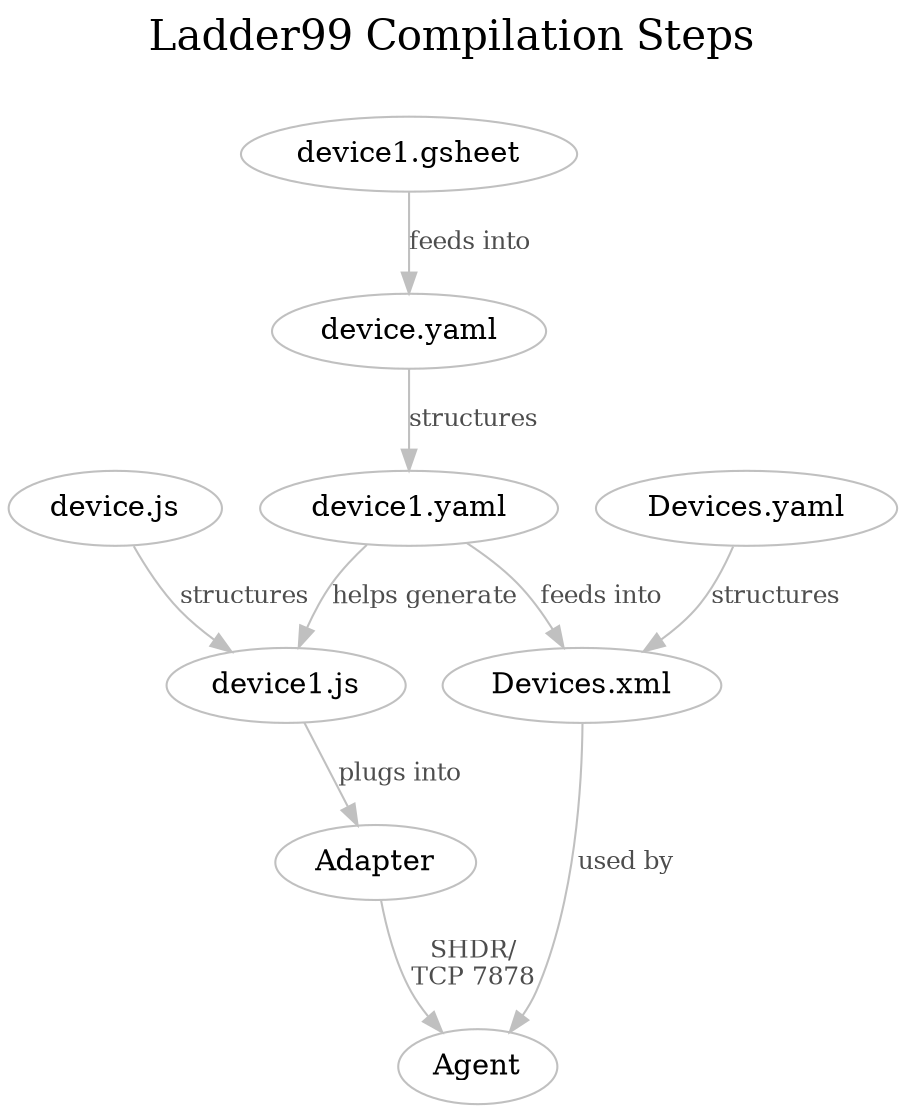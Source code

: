 digraph "ladder99-compilation" {

  // styles
  graph [ label="Ladder99 Compilation Steps\n "; color=lightgray; ];
  graph [ fontsize=20 ];
  graph [ labelloc=t ];
  // graph [ ranksep=0.2 ];
  // graph [ nodesep=0.35 ];
  // graph [ rankdir=LR; ] // left-to-right
  node [ color=gray; fillcolor=white; style=filled ];
  edge [ color=gray ];
  edge [ fontsize=12; fontcolor=gray30; ];

  // nodes
  Device1Sheet [ label="device1.gsheet" ];
  DeviceYaml [ label="device.yaml" ];
  Device1Yaml [ label="device1.yaml" ];
  DeviceJs [ label="device.js" ];
  Device1Js [ label="device1.js" ];
  DevicesXml [ label="Devices.xml" ];
  DevicesYaml [ label="Devices.yaml" ];

  // edges
  DeviceYaml -> Device1Yaml [ label="structures" ];
  Device1Sheet -> DeviceYaml [ label="feeds into" ];
  Device1Yaml -> Device1Js [ label="helps generate" ];
  DeviceJs -> Device1Js [ label="structures" ];
  Device1Js -> Adapter [ label="plugs into" ];
  Device1Yaml -> DevicesXml [ label="feeds into" ];
  Adapter -> Agent [ label="SHDR/\nTCP 7878" ];
  DevicesYaml -> DevicesXml [ label="structures" ];
  DevicesXml -> Agent [ label="used by" ];

  // rank
  // { rank=same; DiodeSender DiodeReceiver Agent Application Database Visualizer };
}

